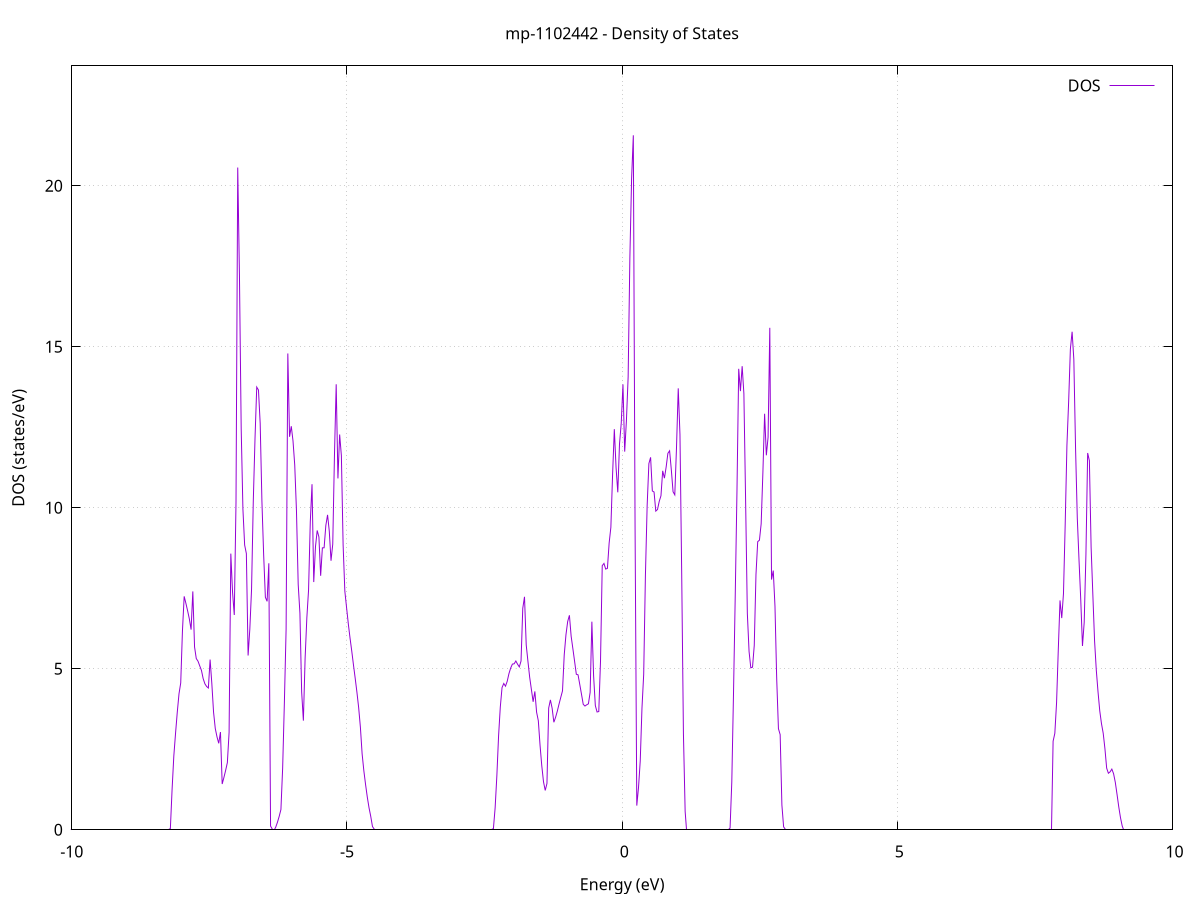 set title 'mp-1102442 - Density of States'
set xlabel 'Energy (eV)'
set ylabel 'DOS (states/eV)'
set grid
set xrange [-10:10]
set yrange [0:23.721]
set xzeroaxis lt -1
set terminal png size 800,600
set output 'mp-1102442_dos_gnuplot.png'
plot '-' using 1:2 with lines title 'DOS'
-29.176600 0.000000
-29.145200 0.000000
-29.113800 0.000000
-29.082500 0.000000
-29.051100 0.000000
-29.019700 0.000000
-28.988300 0.000000
-28.956900 0.000000
-28.925500 0.000000
-28.894100 0.000000
-28.862700 0.000000
-28.831400 0.000000
-28.800000 0.000000
-28.768600 0.000000
-28.737200 0.000000
-28.705800 0.000000
-28.674400 0.000000
-28.643000 0.000000
-28.611600 0.000000
-28.580200 0.000000
-28.548900 0.000000
-28.517500 0.000000
-28.486100 0.000000
-28.454700 0.000000
-28.423300 0.000000
-28.391900 0.000000
-28.360500 0.000000
-28.329100 0.000000
-28.297700 0.000000
-28.266400 0.000000
-28.235000 0.000000
-28.203600 0.000000
-28.172200 0.000000
-28.140800 0.000000
-28.109400 0.000000
-28.078000 0.000000
-28.046600 0.000000
-28.015200 0.000000
-27.983900 0.000000
-27.952500 0.000000
-27.921100 0.000000
-27.889700 0.000000
-27.858300 0.000000
-27.826900 0.000000
-27.795500 0.000000
-27.764100 0.000000
-27.732700 0.000000
-27.701400 0.000000
-27.670000 0.000000
-27.638600 0.000000
-27.607200 0.000000
-27.575800 0.000000
-27.544400 0.000000
-27.513000 0.000000
-27.481600 0.000000
-27.450200 0.000000
-27.418900 0.000000
-27.387500 0.000000
-27.356100 0.000000
-27.324700 0.000000
-27.293300 0.000000
-27.261900 0.000000
-27.230500 0.000000
-27.199100 0.000000
-27.167800 0.000000
-27.136400 0.000000
-27.105000 0.000000
-27.073600 0.000000
-27.042200 0.000000
-27.010800 0.000000
-26.979400 0.000000
-26.948000 0.000000
-26.916600 0.000000
-26.885300 0.000000
-26.853900 0.000000
-26.822500 0.000000
-26.791100 0.000000
-26.759700 0.000000
-26.728300 0.000000
-26.696900 0.000000
-26.665500 0.000000
-26.634100 0.000000
-26.602800 0.000000
-26.571400 0.000000
-26.540000 0.000000
-26.508600 0.000000
-26.477200 0.000000
-26.445800 0.000000
-26.414400 0.000000
-26.383000 0.000000
-26.351600 0.000000
-26.320300 0.007500
-26.288900 1.067900
-26.257500 2.503900
-26.226100 3.271000
-26.194700 4.277100
-26.163300 5.281600
-26.131900 6.518700
-26.100500 8.755900
-26.069100 12.648100
-26.037800 12.046000
-26.006400 11.870100
-25.975000 11.802700
-25.943600 11.970700
-25.912200 23.831300
-25.880800 12.511800
-25.849400 12.359300
-25.818000 0.000000
-25.786600 8.546100
-25.755300 10.965600
-25.723900 11.700200
-25.692500 12.190300
-25.661100 12.925200
-25.629700 15.336000
-25.598300 16.898200
-25.566900 24.889100
-25.535500 1.796300
-25.504200 0.000000
-25.472800 0.000000
-25.441400 0.000000
-25.410000 0.000000
-25.378600 0.000000
-25.347200 0.000000
-25.315800 0.000000
-25.284400 0.000000
-25.253000 0.000000
-25.221700 0.000000
-25.190300 0.000000
-25.158900 0.000000
-25.127500 0.000000
-25.096100 0.000000
-25.064700 0.000000
-25.033300 0.000000
-25.001900 0.000000
-24.970500 0.000000
-24.939200 0.000000
-24.907800 0.000000
-24.876400 0.000000
-24.845000 0.000000
-24.813600 0.000000
-24.782200 0.000000
-24.750800 0.000000
-24.719400 0.000000
-24.688000 0.000000
-24.656700 0.000000
-24.625300 0.000000
-24.593900 0.000000
-24.562500 0.000000
-24.531100 0.000000
-24.499700 0.000000
-24.468300 0.000000
-24.436900 0.000000
-24.405500 0.000000
-24.374200 0.000000
-24.342800 0.000000
-24.311400 0.000000
-24.280000 0.000000
-24.248600 0.000000
-24.217200 0.000000
-24.185800 0.000000
-24.154400 0.000000
-24.123000 0.000000
-24.091700 0.000000
-24.060300 0.000000
-24.028900 0.000000
-23.997500 0.000000
-23.966100 0.000000
-23.934700 0.000000
-23.903300 0.000000
-23.871900 0.000000
-23.840500 0.000000
-23.809200 0.000000
-23.777800 0.000000
-23.746400 0.000000
-23.715000 0.000000
-23.683600 0.000000
-23.652200 0.000000
-23.620800 0.000000
-23.589400 0.000000
-23.558100 0.000000
-23.526700 0.000000
-23.495300 0.000000
-23.463900 0.000000
-23.432500 0.000000
-23.401100 0.000000
-23.369700 0.000000
-23.338300 0.000000
-23.306900 0.000000
-23.275600 0.000000
-23.244200 0.000000
-23.212800 0.000000
-23.181400 0.000000
-23.150000 0.000000
-23.118600 0.000000
-23.087200 0.000000
-23.055800 0.000000
-23.024400 0.000000
-22.993100 0.000000
-22.961700 0.000000
-22.930300 0.000000
-22.898900 0.000000
-22.867500 0.000000
-22.836100 0.000000
-22.804700 0.000000
-22.773300 0.000000
-22.741900 0.000000
-22.710600 0.000000
-22.679200 0.000000
-22.647800 0.000000
-22.616400 0.000000
-22.585000 0.000000
-22.553600 0.000000
-22.522200 0.000000
-22.490800 0.000000
-22.459400 0.000000
-22.428100 0.000000
-22.396700 0.000000
-22.365300 0.000000
-22.333900 0.000000
-22.302500 0.000000
-22.271100 0.000000
-22.239700 0.000000
-22.208300 0.000000
-22.176900 0.000000
-22.145600 0.000000
-22.114200 0.000000
-22.082800 0.000000
-22.051400 0.000000
-22.020000 0.000000
-21.988600 0.000000
-21.957200 0.000000
-21.925800 0.000000
-21.894500 0.000000
-21.863100 0.000000
-21.831700 0.000000
-21.800300 0.000000
-21.768900 0.000000
-21.737500 0.000000
-21.706100 0.000000
-21.674700 0.000000
-21.643300 0.000000
-21.612000 0.000000
-21.580600 0.000000
-21.549200 0.000000
-21.517800 0.000000
-21.486400 0.000000
-21.455000 0.000000
-21.423600 0.000000
-21.392200 0.000000
-21.360800 0.000000
-21.329500 0.000000
-21.298100 0.000000
-21.266700 0.000000
-21.235300 0.000000
-21.203900 0.000000
-21.172500 0.000000
-21.141100 0.000000
-21.109700 0.000000
-21.078300 0.000000
-21.047000 0.000000
-21.015600 0.000000
-20.984200 0.000000
-20.952800 0.000000
-20.921400 0.000000
-20.890000 0.000000
-20.858600 0.000000
-20.827200 0.000000
-20.795800 0.000000
-20.764500 0.000000
-20.733100 0.000000
-20.701700 0.000000
-20.670300 0.000000
-20.638900 0.000000
-20.607500 0.000000
-20.576100 0.000000
-20.544700 0.000000
-20.513300 0.000000
-20.482000 0.000000
-20.450600 0.000000
-20.419200 0.000000
-20.387800 0.000000
-20.356400 0.000000
-20.325000 0.000000
-20.293600 0.000000
-20.262200 0.000000
-20.230900 0.000000
-20.199500 0.000000
-20.168100 0.000000
-20.136700 0.000000
-20.105300 0.000000
-20.073900 0.000000
-20.042500 0.000000
-20.011100 0.000000
-19.979700 0.000000
-19.948400 0.000000
-19.917000 0.000000
-19.885600 0.000000
-19.854200 0.000000
-19.822800 0.000000
-19.791400 0.000000
-19.760000 0.000000
-19.728600 0.000000
-19.697200 0.000000
-19.665900 0.000000
-19.634500 0.000000
-19.603100 0.000000
-19.571700 0.000000
-19.540300 0.000000
-19.508900 0.000000
-19.477500 11.184200
-19.446100 28.960200
-19.414700 22.492500
-19.383400 19.205500
-19.352000 34.605500
-19.320600 11.502700
-19.289200 3.720200
-19.257800 0.762600
-19.226400 0.000000
-19.195000 0.063800
-19.163600 3.142100
-19.132200 14.782700
-19.100900 17.191100
-19.069500 18.676600
-19.038100 21.343000
-19.006700 17.186200
-18.975300 12.403200
-18.943900 8.760800
-18.912500 6.594900
-18.881100 4.497700
-18.849700 1.554200
-18.818400 0.000000
-18.787000 0.000000
-18.755600 0.000000
-18.724200 0.000000
-18.692800 0.000000
-18.661400 0.000000
-18.630000 0.000000
-18.598600 0.000000
-18.567300 0.000000
-18.535900 0.000000
-18.504500 0.000000
-18.473100 0.000000
-18.441700 0.000000
-18.410300 0.000000
-18.378900 0.000000
-18.347500 0.000000
-18.316100 0.000000
-18.284800 0.000000
-18.253400 0.000000
-18.222000 0.000000
-18.190600 0.000000
-18.159200 0.000000
-18.127800 0.000000
-18.096400 0.000000
-18.065000 0.000000
-18.033600 0.000000
-18.002300 0.000000
-17.970900 0.000000
-17.939500 0.000000
-17.908100 0.000000
-17.876700 0.000000
-17.845300 0.000000
-17.813900 0.000000
-17.782500 0.000000
-17.751100 0.000000
-17.719800 0.000000
-17.688400 0.000000
-17.657000 0.000000
-17.625600 0.000000
-17.594200 0.000000
-17.562800 0.000000
-17.531400 0.000000
-17.500000 0.000000
-17.468600 0.000000
-17.437300 0.000000
-17.405900 0.000000
-17.374500 0.000000
-17.343100 0.000000
-17.311700 0.000000
-17.280300 0.000000
-17.248900 0.000000
-17.217500 0.000000
-17.186100 0.000000
-17.154800 0.000000
-17.123400 0.000000
-17.092000 0.000000
-17.060600 0.000000
-17.029200 0.000000
-16.997800 0.000000
-16.966400 0.000000
-16.935000 0.000000
-16.903600 0.000000
-16.872300 0.000000
-16.840900 0.000000
-16.809500 0.000000
-16.778100 0.000000
-16.746700 0.000000
-16.715300 0.000000
-16.683900 0.000000
-16.652500 0.000000
-16.621200 0.000000
-16.589800 0.000000
-16.558400 0.000000
-16.527000 0.000000
-16.495600 0.000000
-16.464200 0.000000
-16.432800 0.000000
-16.401400 0.000000
-16.370000 0.000000
-16.338700 0.000000
-16.307300 0.000000
-16.275900 0.000000
-16.244500 0.000000
-16.213100 0.000000
-16.181700 0.000000
-16.150300 0.000000
-16.118900 0.000000
-16.087500 0.000000
-16.056200 0.000000
-16.024800 0.000000
-15.993400 0.000000
-15.962000 0.000000
-15.930600 0.000000
-15.899200 0.000000
-15.867800 0.000000
-15.836400 0.000000
-15.805000 0.000000
-15.773700 0.000000
-15.742300 0.000000
-15.710900 0.000000
-15.679500 0.000000
-15.648100 0.000000
-15.616700 0.000000
-15.585300 0.000000
-15.553900 0.000000
-15.522500 0.000000
-15.491200 0.000000
-15.459800 0.000000
-15.428400 0.000000
-15.397000 0.000000
-15.365600 0.000000
-15.334200 0.000000
-15.302800 0.000000
-15.271400 0.000000
-15.240000 0.000000
-15.208700 0.000000
-15.177300 0.000000
-15.145900 0.000000
-15.114500 0.000000
-15.083100 0.000000
-15.051700 0.000000
-15.020300 0.000000
-14.988900 0.000000
-14.957600 0.000000
-14.926200 0.000000
-14.894800 0.000000
-14.863400 0.000000
-14.832000 0.000000
-14.800600 0.000000
-14.769200 0.000000
-14.737800 0.000000
-14.706400 0.000000
-14.675100 0.000000
-14.643700 0.000000
-14.612300 0.000000
-14.580900 0.000000
-14.549500 0.000000
-14.518100 0.000000
-14.486700 0.000000
-14.455300 0.000000
-14.423900 0.000000
-14.392600 0.000000
-14.361200 0.000000
-14.329800 0.000000
-14.298400 0.000000
-14.267000 0.000000
-14.235600 0.000000
-14.204200 0.000000
-14.172800 0.000000
-14.141400 0.000000
-14.110100 0.000000
-14.078700 0.000000
-14.047300 0.000000
-14.015900 0.000000
-13.984500 0.000000
-13.953100 0.000000
-13.921700 0.000000
-13.890300 0.000000
-13.858900 0.000000
-13.827600 0.000000
-13.796200 0.000000
-13.764800 0.000000
-13.733400 0.000000
-13.702000 0.000000
-13.670600 0.000000
-13.639200 0.000000
-13.607800 0.000000
-13.576400 0.000000
-13.545100 0.000000
-13.513700 0.000000
-13.482300 0.000000
-13.450900 0.000000
-13.419500 0.000000
-13.388100 0.000000
-13.356700 0.000000
-13.325300 0.000000
-13.294000 0.000000
-13.262600 0.000000
-13.231200 0.000000
-13.199800 0.000000
-13.168400 0.000000
-13.137000 0.000000
-13.105600 0.000000
-13.074200 0.000000
-13.042800 0.000000
-13.011500 0.000000
-12.980100 0.000000
-12.948700 0.000000
-12.917300 0.000000
-12.885900 0.000000
-12.854500 0.000000
-12.823100 0.000000
-12.791700 0.000000
-12.760300 0.000000
-12.729000 0.000000
-12.697600 0.000000
-12.666200 0.000000
-12.634800 0.000000
-12.603400 0.000000
-12.572000 0.000000
-12.540600 0.000000
-12.509200 0.000000
-12.477800 0.000000
-12.446500 0.000000
-12.415100 0.000000
-12.383700 0.000000
-12.352300 0.000000
-12.320900 0.000000
-12.289500 0.000000
-12.258100 0.000000
-12.226700 4.059100
-12.195300 7.099400
-12.164000 9.198400
-12.132600 10.081700
-12.101200 10.347400
-12.069800 8.808000
-12.038400 8.139800
-12.007000 7.301500
-11.975600 7.000900
-11.944200 6.870500
-11.912800 6.636700
-11.881500 6.587700
-11.850100 7.032000
-11.818700 5.587900
-11.787300 4.842900
-11.755900 4.335400
-11.724500 3.800800
-11.693100 2.977700
-11.661700 2.327000
-11.630300 1.760100
-11.599000 1.236200
-11.567600 0.748500
-11.536200 0.253700
-11.504800 0.014300
-11.473400 0.022700
-11.442000 0.163200
-11.410600 0.600700
-11.379200 1.012900
-11.347900 1.441900
-11.316500 1.887000
-11.285100 2.350800
-11.253700 2.893600
-11.222300 3.583000
-11.190900 3.952800
-11.159500 4.466100
-11.128100 5.022400
-11.096700 5.485600
-11.065400 6.090000
-11.034000 5.820700
-11.002600 5.897300
-10.971200 5.978200
-10.939800 5.942000
-10.908400 6.540600
-10.877000 7.261400
-10.845600 7.942000
-10.814200 9.284500
-10.782900 9.324800
-10.751500 8.220500
-10.720100 6.514600
-10.688700 5.568800
-10.657300 3.354500
-10.625900 0.000000
-10.594500 0.000000
-10.563100 0.000000
-10.531700 0.000000
-10.500400 0.000000
-10.469000 0.000000
-10.437600 0.000000
-10.406200 0.000000
-10.374800 0.000000
-10.343400 0.000000
-10.312000 0.000000
-10.280600 0.000000
-10.249200 0.000000
-10.217900 0.000000
-10.186500 0.000000
-10.155100 0.000000
-10.123700 0.000000
-10.092300 0.000000
-10.060900 0.000000
-10.029500 0.000000
-9.998100 0.000000
-9.966700 0.000000
-9.935400 0.000000
-9.904000 0.000000
-9.872600 0.000000
-9.841200 0.000000
-9.809800 0.000000
-9.778400 0.000000
-9.747000 0.000000
-9.715600 0.000000
-9.684300 0.000000
-9.652900 0.000000
-9.621500 0.000000
-9.590100 0.000000
-9.558700 0.000000
-9.527300 0.000000
-9.495900 0.000000
-9.464500 0.000000
-9.433100 0.000000
-9.401800 0.000000
-9.370400 0.000000
-9.339000 0.000000
-9.307600 0.000000
-9.276200 0.000000
-9.244800 0.000000
-9.213400 0.000000
-9.182000 0.000000
-9.150600 0.000000
-9.119300 0.000000
-9.087900 0.000000
-9.056500 0.000000
-9.025100 0.000000
-8.993700 0.000000
-8.962300 0.000000
-8.930900 0.000000
-8.899500 0.000000
-8.868100 0.000000
-8.836800 0.000000
-8.805400 0.000000
-8.774000 0.000000
-8.742600 0.000000
-8.711200 0.000000
-8.679800 0.000000
-8.648400 0.000000
-8.617000 0.000000
-8.585600 0.000000
-8.554300 0.000000
-8.522900 0.000000
-8.491500 0.000000
-8.460100 0.000000
-8.428700 0.000000
-8.397300 0.000000
-8.365900 0.000000
-8.334500 0.000000
-8.303100 0.000000
-8.271800 0.000000
-8.240400 0.000000
-8.209000 0.036100
-8.177600 1.253800
-8.146200 2.290800
-8.114800 2.993000
-8.083400 3.650600
-8.052000 4.222800
-8.020700 4.560200
-7.989300 6.177800
-7.957900 7.248500
-7.926500 7.030500
-7.895100 6.796600
-7.863700 6.545400
-7.832300 6.215000
-7.800900 7.402400
-7.769500 5.677400
-7.738200 5.317300
-7.706800 5.235100
-7.675400 5.089800
-7.644000 4.948800
-7.612600 4.691700
-7.581200 4.531600
-7.549800 4.449300
-7.518400 4.402000
-7.487000 5.284500
-7.455700 4.545600
-7.424300 3.654400
-7.392900 3.145200
-7.361500 2.884700
-7.330100 2.684300
-7.298700 3.034500
-7.267300 1.421500
-7.235900 1.624100
-7.204500 1.845400
-7.173200 2.085200
-7.141800 3.024700
-7.110400 8.576000
-7.079000 7.373400
-7.047600 6.669700
-7.016200 10.172500
-6.984800 20.564100
-6.953400 17.186100
-6.922000 12.455200
-6.890700 9.960900
-6.859300 8.842400
-6.827900 8.576600
-6.796500 5.410700
-6.765100 6.232800
-6.733700 7.469500
-6.702300 10.198200
-6.670900 12.152000
-6.639500 13.746200
-6.608200 13.655300
-6.576800 12.624400
-6.545400 10.200800
-6.514000 8.544900
-6.482600 7.219900
-6.451200 7.093700
-6.419800 8.275100
-6.388400 0.115900
-6.357000 0.000000
-6.325700 0.000000
-6.294300 0.081800
-6.262900 0.234200
-6.231500 0.416600
-6.200100 0.629000
-6.168700 1.914200
-6.137300 3.949600
-6.105900 6.231400
-6.074600 14.790000
-6.043200 12.203600
-6.011800 12.530800
-5.980400 12.072500
-5.949000 11.324000
-5.917600 9.906500
-5.886200 7.620600
-5.854800 6.723500
-5.823400 4.281900
-5.792100 3.389600
-5.760700 5.318300
-5.729300 6.573900
-5.697900 7.443600
-5.666500 9.561100
-5.635100 10.729900
-5.603700 7.691900
-5.572300 8.788800
-5.540900 9.294800
-5.509600 9.090400
-5.478200 7.887300
-5.446800 8.754400
-5.415400 8.756300
-5.384000 9.451300
-5.352600 9.778600
-5.321200 9.269900
-5.289800 8.354300
-5.258400 8.868500
-5.227100 11.648600
-5.195700 13.833200
-5.164300 10.910500
-5.132900 12.273800
-5.101500 11.616000
-5.070100 8.847300
-5.038700 7.410600
-5.007300 6.899200
-4.975900 6.398300
-4.944600 5.956900
-4.913200 5.551000
-4.881800 5.117000
-4.850400 4.703000
-4.819000 4.268300
-4.787600 3.792400
-4.756200 3.186200
-4.724800 2.360400
-4.693400 1.833300
-4.662100 1.404900
-4.630700 1.016000
-4.599300 0.683300
-4.567900 0.415100
-4.536500 0.099800
-4.505100 0.000000
-4.473700 0.000000
-4.442300 0.000000
-4.411000 0.000000
-4.379600 0.000000
-4.348200 0.000000
-4.316800 0.000000
-4.285400 0.000000
-4.254000 0.000000
-4.222600 0.000000
-4.191200 0.000000
-4.159800 0.000000
-4.128500 0.000000
-4.097100 0.000000
-4.065700 0.000000
-4.034300 0.000000
-4.002900 0.000000
-3.971500 0.000000
-3.940100 0.000000
-3.908700 0.000000
-3.877300 0.000000
-3.846000 0.000000
-3.814600 0.000000
-3.783200 0.000000
-3.751800 0.000000
-3.720400 0.000000
-3.689000 0.000000
-3.657600 0.000000
-3.626200 0.000000
-3.594800 0.000000
-3.563500 0.000000
-3.532100 0.000000
-3.500700 0.000000
-3.469300 0.000000
-3.437900 0.000000
-3.406500 0.000000
-3.375100 0.000000
-3.343700 0.000000
-3.312300 0.000000
-3.281000 0.000000
-3.249600 0.000000
-3.218200 0.000000
-3.186800 0.000000
-3.155400 0.000000
-3.124000 0.000000
-3.092600 0.000000
-3.061200 0.000000
-3.029800 0.000000
-2.998500 0.000000
-2.967100 0.000000
-2.935700 0.000000
-2.904300 0.000000
-2.872900 0.000000
-2.841500 0.000000
-2.810100 0.000000
-2.778700 0.000000
-2.747400 0.000000
-2.716000 0.000000
-2.684600 0.000000
-2.653200 0.000000
-2.621800 0.000000
-2.590400 0.000000
-2.559000 0.000000
-2.527600 0.000000
-2.496200 0.000000
-2.464900 0.000000
-2.433500 0.000000
-2.402100 0.000000
-2.370700 0.000000
-2.339300 0.034600
-2.307900 0.677200
-2.276500 1.679100
-2.245100 2.920900
-2.213700 3.815900
-2.182400 4.414700
-2.151000 4.543400
-2.119600 4.458300
-2.088200 4.611800
-2.056800 4.849000
-2.025400 5.022500
-1.994000 5.144800
-1.962600 5.154100
-1.931200 5.240700
-1.899900 5.139900
-1.868500 5.057900
-1.837100 5.240400
-1.805700 6.877200
-1.774300 7.234300
-1.742900 5.738500
-1.711500 5.225900
-1.680100 4.734000
-1.648700 4.353900
-1.617400 3.975100
-1.586000 4.296800
-1.554600 3.653000
-1.523200 3.386300
-1.491800 2.626500
-1.460400 1.988400
-1.429000 1.491100
-1.397600 1.221500
-1.366200 1.438100
-1.334900 3.779800
-1.303500 4.033100
-1.272100 3.773700
-1.240700 3.338900
-1.209300 3.493100
-1.177900 3.684500
-1.146500 3.905100
-1.115100 4.112200
-1.083700 4.313700
-1.052400 5.431000
-1.021000 6.053600
-0.989600 6.467400
-0.958200 6.660400
-0.926800 6.011800
-0.895400 5.624800
-0.864000 5.231500
-0.832600 4.829400
-0.801300 4.811800
-0.769900 4.512100
-0.738500 4.207300
-0.707100 3.896300
-0.675700 3.842600
-0.644300 3.880300
-0.612900 3.911700
-0.581500 4.267200
-0.550100 6.461100
-0.518800 4.783600
-0.487400 3.859200
-0.456000 3.657900
-0.424600 3.670800
-0.393200 5.228600
-0.361800 8.200900
-0.330400 8.270700
-0.299000 8.095500
-0.267600 8.117500
-0.236300 8.903400
-0.204900 9.390900
-0.173500 11.035700
-0.142100 12.439600
-0.110700 11.251300
-0.079300 10.479100
-0.047900 11.983100
-0.016500 12.623900
0.014900 13.831400
0.046200 11.741300
0.077600 12.704500
0.109000 14.062700
0.140400 17.765300
0.171800 20.225300
0.203200 21.564800
0.234600 9.468400
0.266000 0.750500
0.297400 1.312900
0.328700 2.133900
0.360100 3.772200
0.391500 4.827800
0.422900 7.896600
0.454300 10.061700
0.485700 11.371100
0.517100 11.565100
0.548500 10.520800
0.579900 10.488100
0.611200 9.895500
0.642600 9.946200
0.674000 10.198400
0.705400 10.372500
0.736800 11.146500
0.768200 10.918000
0.799600 11.264000
0.831000 11.690100
0.862300 11.768200
0.893700 11.175300
0.925100 10.496400
0.956500 10.400300
0.987900 11.877800
1.019300 13.706900
1.050700 12.271700
1.082100 7.960100
1.113500 2.985100
1.144800 0.568500
1.176200 0.000000
1.207600 0.000000
1.239000 0.000000
1.270400 0.000000
1.301800 0.000000
1.333200 0.000000
1.364600 0.000000
1.396000 0.000000
1.427300 0.000000
1.458700 0.000000
1.490100 0.000000
1.521500 0.000000
1.552900 0.000000
1.584300 0.000000
1.615700 0.000000
1.647100 0.000000
1.678500 0.000000
1.709800 0.000000
1.741200 0.000000
1.772600 0.000000
1.804000 0.000000
1.835400 0.000000
1.866800 0.000000
1.898200 0.000000
1.929600 0.000000
1.961000 0.052100
1.992300 1.483600
2.023700 4.259900
2.055100 7.286200
2.086500 10.538200
2.117900 14.313800
2.149300 13.621500
2.180700 14.395100
2.212100 13.539900
2.243500 10.211700
2.274800 6.719100
2.306200 5.534100
2.337600 5.029900
2.369000 5.050000
2.400400 5.722400
2.431800 7.928000
2.463200 8.946300
2.494600 8.992800
2.525900 9.498600
2.557300 11.091400
2.588700 12.919200
2.620100 11.627900
2.651500 12.188300
2.682900 15.586900
2.714300 7.768700
2.745700 8.049200
2.777100 6.936900
2.808400 4.681700
2.839800 3.139900
2.871200 2.954400
2.902600 0.768300
2.934000 0.090400
2.965400 0.000000
2.996800 0.000000
3.028200 0.000000
3.059600 0.000000
3.090900 0.000000
3.122300 0.000000
3.153700 0.000000
3.185100 0.000000
3.216500 0.000000
3.247900 0.000000
3.279300 0.000000
3.310700 0.000000
3.342100 0.000000
3.373400 0.000000
3.404800 0.000000
3.436200 0.000000
3.467600 0.000000
3.499000 0.000000
3.530400 0.000000
3.561800 0.000000
3.593200 0.000000
3.624600 0.000000
3.655900 0.000000
3.687300 0.000000
3.718700 0.000000
3.750100 0.000000
3.781500 0.000000
3.812900 0.000000
3.844300 0.000000
3.875700 0.000000
3.907100 0.000000
3.938400 0.000000
3.969800 0.000000
4.001200 0.000000
4.032600 0.000000
4.064000 0.000000
4.095400 0.000000
4.126800 0.000000
4.158200 0.000000
4.189600 0.000000
4.220900 0.000000
4.252300 0.000000
4.283700 0.000000
4.315100 0.000000
4.346500 0.000000
4.377900 0.000000
4.409300 0.000000
4.440700 0.000000
4.472000 0.000000
4.503400 0.000000
4.534800 0.000000
4.566200 0.000000
4.597600 0.000000
4.629000 0.000000
4.660400 0.000000
4.691800 0.000000
4.723200 0.000000
4.754500 0.000000
4.785900 0.000000
4.817300 0.000000
4.848700 0.000000
4.880100 0.000000
4.911500 0.000000
4.942900 0.000000
4.974300 0.000000
5.005700 0.000000
5.037000 0.000000
5.068400 0.000000
5.099800 0.000000
5.131200 0.000000
5.162600 0.000000
5.194000 0.000000
5.225400 0.000000
5.256800 0.000000
5.288200 0.000000
5.319500 0.000000
5.350900 0.000000
5.382300 0.000000
5.413700 0.000000
5.445100 0.000000
5.476500 0.000000
5.507900 0.000000
5.539300 0.000000
5.570700 0.000000
5.602000 0.000000
5.633400 0.000000
5.664800 0.000000
5.696200 0.000000
5.727600 0.000000
5.759000 0.000000
5.790400 0.000000
5.821800 0.000000
5.853200 0.000000
5.884500 0.000000
5.915900 0.000000
5.947300 0.000000
5.978700 0.000000
6.010100 0.000000
6.041500 0.000000
6.072900 0.000000
6.104300 0.000000
6.135600 0.000000
6.167000 0.000000
6.198400 0.000000
6.229800 0.000000
6.261200 0.000000
6.292600 0.000000
6.324000 0.000000
6.355400 0.000000
6.386800 0.000000
6.418100 0.000000
6.449500 0.000000
6.480900 0.000000
6.512300 0.000000
6.543700 0.000000
6.575100 0.000000
6.606500 0.000000
6.637900 0.000000
6.669300 0.000000
6.700600 0.000000
6.732000 0.000000
6.763400 0.000000
6.794800 0.000000
6.826200 0.000000
6.857600 0.000000
6.889000 0.000000
6.920400 0.000000
6.951800 0.000000
6.983100 0.000000
7.014500 0.000000
7.045900 0.000000
7.077300 0.000000
7.108700 0.000000
7.140100 0.000000
7.171500 0.000000
7.202900 0.000000
7.234300 0.000000
7.265600 0.000000
7.297000 0.000000
7.328400 0.000000
7.359800 0.000000
7.391200 0.000000
7.422600 0.000000
7.454000 0.000000
7.485400 0.000000
7.516800 0.000000
7.548100 0.000000
7.579500 0.000000
7.610900 0.000000
7.642300 0.000000
7.673700 0.000000
7.705100 0.000000
7.736500 0.000000
7.767900 0.000000
7.799200 0.000000
7.830600 2.750100
7.862000 2.994900
7.893400 3.942300
7.924800 5.590800
7.956200 7.121800
7.987600 6.573700
8.019000 7.331800
8.050400 9.493400
8.081700 11.939100
8.113100 13.299300
8.144500 14.925000
8.175900 15.465200
8.207300 14.601800
8.238700 11.841300
8.270100 9.680800
8.301500 8.370300
8.332900 7.144100
8.364200 5.707700
8.395600 6.438000
8.427000 8.545700
8.458400 11.699800
8.489800 11.462500
8.521200 8.777000
8.552600 7.306800
8.584000 5.866300
8.615400 4.955600
8.646700 4.284400
8.678100 3.695700
8.709500 3.297000
8.740900 2.998200
8.772300 2.516800
8.803700 1.914600
8.835100 1.755100
8.866500 1.799200
8.897900 1.884100
8.929200 1.742700
8.960600 1.475400
8.992000 1.102600
9.023400 0.713900
9.054800 0.377500
9.086200 0.117900
9.117600 0.000000
9.149000 0.000000
9.180400 0.000000
9.211700 0.000000
9.243100 0.000000
9.274500 0.000000
9.305900 0.000000
9.337300 0.000000
9.368700 0.000000
9.400100 0.000000
9.431500 0.000000
9.462900 0.000000
9.494200 0.000000
9.525600 0.000000
9.557000 0.000000
9.588400 0.000000
9.619800 0.000000
9.651200 0.000000
9.682600 0.000000
9.714000 0.000000
9.745300 0.000000
9.776700 0.000000
9.808100 0.000000
9.839500 0.000000
9.870900 0.000000
9.902300 0.000000
9.933700 0.000000
9.965100 0.000000
9.996500 0.000000
10.027800 0.553700
10.059200 3.520700
10.090600 11.929800
10.122000 12.939400
10.153400 13.939100
10.184800 11.951700
10.216200 10.803500
10.247600 13.101700
10.279000 9.656700
10.310300 8.389400
10.341700 6.624700
10.373100 4.758100
10.404500 3.812800
10.435900 3.445400
10.467300 3.491700
10.498700 3.672000
10.530100 3.772600
10.561500 4.255000
10.592800 5.181400
10.624200 6.835700
10.655600 5.769900
10.687000 6.292300
10.718400 7.076300
10.749800 8.984500
10.781200 10.973300
10.812600 14.907000
10.844000 18.129100
10.875300 19.502900
10.906700 17.346800
10.938100 1.015200
10.969500 0.000000
11.000900 0.000000
11.032300 0.000000
11.063700 0.000000
11.095100 0.000000
11.126500 0.000000
11.157800 0.000000
11.189200 0.000000
11.220600 0.000000
11.252000 0.000000
11.283400 0.000000
11.314800 0.000000
11.346200 0.000000
11.377600 0.000000
11.408900 0.000000
11.440300 0.000000
11.471700 0.000000
11.503100 0.000000
11.534500 0.000000
11.565900 0.000000
11.597300 0.000000
11.628700 0.000000
11.660100 0.000000
11.691400 0.000000
11.722800 0.000000
11.754200 0.000000
11.785600 0.000000
11.817000 0.000000
11.848400 0.000000
11.879800 0.000000
11.911200 0.000000
11.942600 0.000000
11.973900 0.000000
12.005300 0.000000
12.036700 0.000000
12.068100 0.000000
12.099500 0.000000
12.130900 0.000000
12.162300 0.000000
12.193700 0.000000
12.225100 0.000000
12.256400 0.000000
12.287800 0.000000
12.319200 0.000000
12.350600 0.000000
12.382000 0.000000
12.413400 0.000000
12.444800 0.000000
12.476200 0.000000
12.507600 0.000000
12.538900 0.000000
12.570300 0.000000
12.601700 0.000000
12.633100 0.000600
12.664500 0.006600
12.695900 0.019100
12.727300 0.038100
12.758700 0.063500
12.790100 0.095300
12.821400 0.133600
12.852800 0.178400
12.884200 0.231000
12.915600 0.281400
12.947000 0.326100
12.978400 0.365100
13.009800 0.398300
13.041200 0.425700
13.072500 0.448000
13.103900 0.467400
13.135300 0.484700
13.166700 0.504900
13.198100 0.528000
13.229500 0.554200
13.260900 0.583300
13.292300 0.615500
13.323700 0.650000
13.355000 0.685200
13.386400 0.720800
13.417800 0.756000
13.449200 0.790700
13.480600 0.824800
13.512000 0.858500
13.543400 0.912300
13.574800 0.987100
13.606200 1.057900
13.637500 1.125400
13.668900 1.190700
13.700300 1.254100
13.731700 1.293900
13.763100 1.305000
13.794500 1.316200
13.825900 1.328400
13.857300 1.341700
13.888700 1.357700
13.920000 1.391000
13.951400 1.426400
13.982800 1.466500
14.014200 1.511100
14.045600 1.560200
14.077000 1.612100
14.108400 1.665800
14.139800 1.721500
14.171200 1.779200
14.202500 1.846000
14.233900 1.917300
14.265300 2.039600
14.296700 2.235100
14.328100 2.466900
14.359500 2.736200
14.390900 2.927600
14.422300 3.140500
14.453700 3.405000
14.485000 3.736600
14.516400 4.092700
14.547800 4.465900
14.579200 4.851900
14.610600 5.366700
14.642000 6.284100
14.673400 6.572300
14.704800 6.196900
14.736100 5.584400
14.767500 3.981200
14.798900 3.578300
14.830300 3.764300
14.861700 4.270500
14.893100 5.180800
14.924500 5.748700
14.955900 6.059300
14.987300 5.629300
15.018600 5.272800
15.050000 5.332000
15.081400 5.474900
15.112800 5.484400
15.144200 5.477900
15.175600 5.458500
15.207000 5.422500
15.238400 5.339100
15.269800 6.797900
15.301100 7.868400
15.332500 5.040700
15.363900 4.416500
15.395300 3.967100
15.426700 3.516300
15.458100 3.281800
15.489500 3.163200
15.520900 3.047000
15.552300 2.933400
15.583600 3.052300
15.615000 2.632900
15.646400 2.466800
15.677800 2.308800
15.709200 2.491500
15.740600 2.558600
15.772000 2.161400
15.803400 1.797800
15.834800 0.689200
15.866100 0.727700
15.897500 0.749400
15.928900 0.849300
15.960300 0.970100
15.991700 1.102300
16.023100 1.246000
16.054500 1.386600
16.085900 1.486300
16.117300 1.598600
16.148600 1.711400
16.180000 1.830100
16.211400 1.954600
16.242800 2.085100
16.274200 2.221600
16.305600 2.388000
16.337000 2.620600
16.368400 2.915300
16.399800 3.245500
16.431100 3.603700
16.462500 4.119300
16.493900 5.173600
16.525300 6.161900
16.556700 8.339900
16.588100 12.167400
16.619500 11.256100
16.650900 10.050200
16.682200 7.574300
16.713600 5.884200
16.745000 4.833500
16.776400 4.118900
16.807800 4.858200
16.839200 0.610200
16.870600 0.389400
16.902000 0.210500
16.933400 0.093500
16.964700 0.036100
16.996100 0.008300
17.027500 0.000100
17.058900 0.011900
17.090300 0.044200
17.121700 0.096900
17.153100 0.189500
17.184500 0.263300
17.215900 0.303100
17.247200 0.343900
17.278600 0.385800
17.310000 0.428700
17.341400 0.472600
17.372800 0.517600
17.404200 0.563600
17.435600 0.610600
17.467000 0.662700
17.498400 0.748200
17.529700 0.873000
17.561100 1.016800
17.592500 1.108500
17.623900 1.203400
17.655300 1.302600
17.686700 1.406100
17.718100 1.546300
17.749500 2.110000
17.780900 2.662800
17.812200 3.262700
17.843600 3.850500
17.875000 4.331700
17.906400 5.011400
17.937800 7.209800
17.969200 5.175600
18.000600 5.330500
18.032000 4.758000
18.063400 3.955800
18.094700 3.979700
18.126100 3.951300
18.157500 3.902000
18.188900 3.646900
18.220300 3.425600
18.251700 3.244100
18.283100 3.214000
18.314500 3.176200
18.345800 3.111800
18.377200 3.011500
18.408600 2.856100
18.440000 2.643200
18.471400 3.363900
18.502800 2.444100
18.534200 2.257300
18.565600 2.130200
18.597000 2.062800
18.628300 2.013900
18.659700 1.973600
18.691100 1.935200
18.722500 1.908700
18.753900 1.891600
18.785300 1.878900
18.816700 1.870600
18.848100 1.968200
18.879500 1.904200
18.910800 1.918200
18.942200 1.930000
18.973600 1.948300
19.005000 2.115400
19.036400 2.507600
19.067800 2.981200
19.099200 3.420000
19.130600 3.664700
19.162000 4.154300
19.193300 3.235900
19.224700 2.962600
19.256100 2.985300
19.287500 3.100500
19.318900 3.220400
19.350300 3.436100
19.381700 4.178600
19.413100 4.541500
19.444500 4.834900
19.475800 4.782300
19.507200 4.596500
19.538600 4.404700
19.570000 4.207000
19.601400 4.003400
19.632800 3.744000
19.664200 3.275000
19.695600 3.000200
19.727000 2.816200
19.758300 2.703600
19.789700 2.720800
19.821100 2.705400
19.852500 2.667200
19.883900 2.609900
19.915300 2.562300
19.946700 2.529300
19.978100 2.500200
20.009400 2.977800
20.040800 3.373600
20.072200 3.968000
20.103600 3.702700
20.135000 3.734500
20.166400 3.778900
20.197800 4.088400
20.229200 6.039900
20.260600 5.913700
20.291900 6.347300
20.323300 8.521200
20.354700 7.840600
20.386100 7.167200
20.417500 7.548100
20.448900 6.275100
20.480300 6.429100
20.511700 6.325400
20.543100 6.024200
20.574400 6.763900
20.605800 8.426300
20.637200 5.957300
20.668600 5.587200
20.700000 5.855200
20.731400 6.668400
20.762800 6.031900
20.794200 6.208200
20.825600 7.262000
20.856900 9.075900
20.888300 6.985500
20.919700 5.211100
20.951100 4.945500
20.982500 4.863700
21.013900 5.019700
21.045300 5.320400
21.076700 5.860500
21.108100 6.965400
21.139400 6.647000
21.170800 6.790100
21.202200 6.002000
21.233600 5.658300
21.265000 5.786900
21.296400 5.898000
21.327800 6.954700
21.359200 7.576600
21.390600 8.054700
21.421900 7.469300
21.453300 7.034900
21.484700 6.430900
21.516100 5.895800
21.547500 6.156900
21.578900 6.864500
21.610300 7.009100
21.641700 6.790900
21.673100 6.681800
21.704400 6.924700
21.735800 7.814600
21.767200 5.230300
21.798600 4.048300
21.830000 3.404200
21.861400 2.985200
21.892800 2.671900
21.924200 2.847100
21.955500 2.415600
21.986900 2.178300
22.018300 1.989500
22.049700 1.850600
22.081100 1.663100
22.112500 1.442200
22.143900 1.249600
22.175300 1.085500
22.206700 0.947900
22.238000 0.837100
22.269400 0.749900
22.300800 0.670800
22.332200 0.598000
22.363600 0.535400
22.395000 0.508200
22.426400 0.521100
22.457800 0.579700
22.489200 0.737000
22.520500 0.845500
22.551900 0.954400
22.583300 1.076900
22.614700 1.262100
22.646100 1.466500
22.677500 1.677100
22.708900 1.892600
22.740300 2.054700
22.771700 2.205200
22.803000 2.444700
22.834400 2.567000
22.865800 2.593300
22.897200 2.467200
22.928600 2.687300
22.960000 2.867300
22.991400 3.043300
23.022800 3.214400
23.054200 3.364000
23.085500 3.486800
23.116900 3.606200
23.148300 3.727600
23.179700 3.900700
23.211100 3.950000
23.242500 7.294300
23.273900 5.138800
23.305300 4.541200
23.336700 3.672000
23.368000 3.620000
23.399400 3.608600
23.430800 3.609000
23.462200 3.621500
23.493600 3.650100
23.525000 4.946500
23.556400 4.434600
23.587800 5.050400
23.619100 6.073500
23.650500 7.335500
23.681900 3.485800
23.713300 1.715900
23.744700 1.953400
23.776100 2.220300
23.807500 2.516500
23.838900 2.837900
23.870300 2.825500
23.901600 3.173400
23.933000 3.422600
23.964400 3.500700
23.995800 3.497200
24.027200 3.468300
24.058600 3.594300
24.090000 4.145000
24.121400 4.222700
24.152800 4.654800
24.184100 5.090200
24.215500 5.566400
24.246900 6.041100
24.278300 6.515400
24.309700 6.035300
24.341100 7.121200
24.372500 6.186300
24.403900 5.919400
24.435300 5.734100
24.466600 5.625500
24.498000 5.004900
24.529400 5.022800
24.560800 4.769000
24.592200 4.947100
24.623600 4.614100
24.655000 4.744800
24.686400 4.846700
24.717800 4.876900
24.749100 4.846800
24.780500 4.781300
24.811900 4.705100
24.843300 4.996500
24.874700 5.593800
24.906100 6.391300
24.937500 6.118400
24.968900 6.240100
25.000300 6.289900
25.031600 5.532000
25.063000 4.931300
25.094400 4.276800
25.125800 3.842800
25.157200 3.648600
25.188600 4.354200
25.220000 3.832900
25.251400 3.412800
25.282700 3.051100
25.314100 2.775900
25.345500 2.605700
25.376900 2.497400
25.408300 2.455600
25.439700 2.339400
25.471100 2.288200
25.502500 2.334700
25.533900 2.466300
25.565200 2.657200
25.596600 2.929800
25.628000 3.280900
25.659400 3.819000
25.690800 4.563200
25.722200 7.352100
25.753600 6.497500
25.785000 5.921700
25.816400 5.541600
25.847700 5.599100
25.879100 5.428400
25.910500 5.133500
25.941900 4.873200
25.973300 4.649700
26.004700 4.046300
26.036100 3.507800
26.067500 3.267900
26.098900 3.233900
26.130200 3.278000
26.161600 3.374500
26.193000 3.574600
26.224400 3.695300
26.255800 3.720300
26.287200 3.746900
26.318600 3.952200
26.350000 4.726300
26.381400 5.331700
26.412700 3.735100
26.444100 3.480900
26.475500 3.496000
26.506900 4.380700
26.538300 5.435700
26.569700 6.668200
26.601100 8.145300
26.632500 10.419900
26.663900 8.994500
26.695200 7.849300
26.726600 6.047700
26.758000 4.959900
26.789400 4.285100
26.820800 3.948700
26.852200 3.679300
26.883600 3.470800
26.915000 4.190100
26.946400 3.308900
26.977700 3.103000
27.009100 2.970600
27.040500 2.779500
27.071900 2.657000
27.103300 2.762100
27.134700 3.807800
27.166100 3.848200
27.197500 4.551300
27.228800 5.394200
27.260200 6.686200
27.291600 6.797100
27.323000 6.689800
27.354400 6.494800
27.385800 6.257200
27.417200 6.014800
27.448600 5.766700
27.480000 5.618600
27.511300 5.486400
27.542700 5.151200
27.574100 4.946700
27.605500 4.730700
27.636900 4.533800
27.668300 4.247400
27.699700 3.919000
27.731100 4.304300
27.762500 5.837000
27.793800 5.222300
27.825200 4.972400
27.856600 4.839500
27.888000 4.698900
27.919400 3.889700
27.950800 3.428400
27.982200 3.818500
28.013600 4.297100
28.045000 5.304500
28.076300 7.885300
28.107700 5.429700
28.139100 8.704100
28.170500 9.143600
28.201900 8.612100
28.233300 6.824700
28.264700 5.898300
28.296100 5.362500
28.327500 4.869900
28.358800 4.565200
28.390200 4.113800
28.421600 3.810900
28.453000 3.523000
28.484400 3.250000
28.515800 3.025000
28.547200 2.821500
28.578600 2.624500
28.610000 2.513300
28.641300 2.562100
28.672700 2.600100
28.704100 2.554800
28.735500 2.347900
28.766900 2.014800
28.798300 1.799600
28.829700 1.606000
28.861100 1.444600
28.892400 1.169900
28.923800 1.046600
28.955200 0.962100
28.986600 1.060100
29.018000 1.481500
29.049400 2.069900
29.080800 2.621200
29.112200 3.127200
29.143600 3.948000
29.174900 4.900400
29.206300 5.436800
29.237700 5.804000
29.269100 7.241700
29.300500 6.236200
29.331900 4.848400
29.363300 4.875000
29.394700 5.525000
29.426100 5.613000
29.457400 5.786900
29.488800 6.264300
29.520200 5.968900
29.551600 5.705400
29.583000 5.404800
29.614400 4.406300
29.645800 4.028900
29.677200 3.662100
29.708600 3.363400
29.739900 3.099400
29.771300 2.868600
29.802700 2.667200
29.834100 2.481300
29.865500 2.335800
29.896900 2.433200
29.928300 2.285100
29.959700 1.980200
29.991100 1.533800
30.022400 1.268800
30.053800 1.041900
30.085200 0.851800
30.116600 0.698600
30.148000 0.586500
30.179400 0.536400
30.210800 0.493700
30.242200 0.452800
30.273600 0.413700
30.304900 0.375800
30.336300 0.339200
30.367700 0.303800
30.399100 0.269700
30.430500 0.236600
30.461900 0.204700
30.493300 0.174500
30.524700 0.134300
30.556000 0.099100
30.587400 0.069200
30.618800 0.044600
30.650200 0.025500
30.681600 0.011600
30.713000 0.003100
30.744400 0.000000
30.775800 0.000000
30.807200 0.000000
30.838500 0.000000
30.869900 0.000000
30.901300 0.000000
30.932700 0.000000
30.964100 0.000000
30.995500 0.000000
31.026900 0.000000
31.058300 0.000000
31.089700 0.000000
31.121000 0.000000
31.152400 0.000000
31.183800 0.000000
31.215200 0.000000
31.246600 0.000000
31.278000 0.000000
31.309400 0.000000
31.340800 0.000000
31.372200 0.000000
31.403500 0.000000
31.434900 0.000000
31.466300 0.000000
31.497700 0.000000
31.529100 0.000000
31.560500 0.000000
31.591900 0.000000
31.623300 0.000000
31.654700 0.000000
31.686000 0.000000
31.717400 0.000000
31.748800 0.000000
31.780200 0.000000
31.811600 0.000000
31.843000 0.000000
31.874400 0.000000
31.905800 0.000000
31.937200 0.000000
31.968500 0.000000
31.999900 0.000000
32.031300 0.000000
32.062700 0.000000
32.094100 0.000000
32.125500 0.000000
32.156900 0.000000
32.188300 0.000000
32.219700 0.000000
32.251000 0.000000
32.282400 0.000000
32.313800 0.000000
32.345200 0.000000
32.376600 0.000000
32.408000 0.000000
32.439400 0.000000
32.470800 0.000000
32.502100 0.000000
32.533500 0.000000
32.564900 0.000000
32.596300 0.000000
32.627700 0.000000
32.659100 0.000000
32.690500 0.000000
32.721900 0.000000
32.753300 0.000000
32.784600 0.000000
32.816000 0.000000
32.847400 0.000000
32.878800 0.000000
32.910200 0.000000
32.941600 0.000000
32.973000 0.000000
33.004400 0.000000
33.035800 0.000000
33.067100 0.000000
33.098500 0.000000
33.129900 0.000000
33.161300 0.000000
33.192700 0.000000
33.224100 0.000000
33.255500 0.000000
33.286900 0.000000
33.318300 0.000000
33.349600 0.000000
33.381000 0.000000
33.412400 0.000000
33.443800 0.000000
33.475200 0.000000
33.506600 0.000000
33.538000 0.000000
33.569400 0.000000
33.600800 0.000000
e
